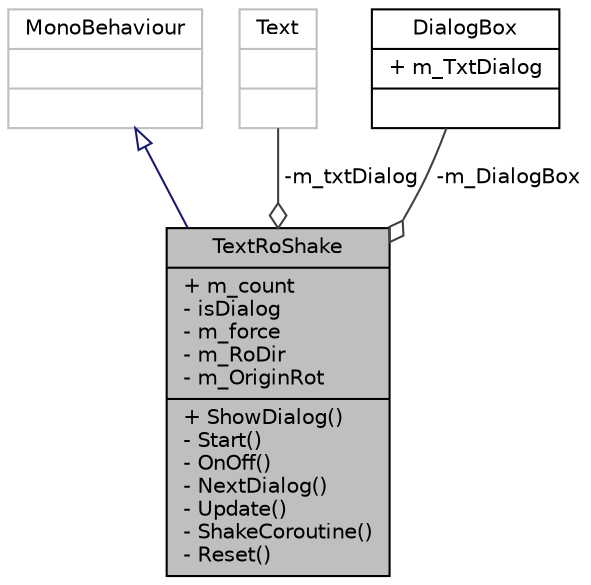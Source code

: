 digraph "TextRoShake"
{
 // LATEX_PDF_SIZE
  edge [fontname="Helvetica",fontsize="10",labelfontname="Helvetica",labelfontsize="10"];
  node [fontname="Helvetica",fontsize="10",shape=record];
  Node1 [label="{TextRoShake\n|+ m_count\l- isDialog\l- m_force\l- m_RoDir\l- m_OriginRot\l|+ ShowDialog()\l- Start()\l- OnOff()\l- NextDialog()\l- Update()\l- ShakeCoroutine()\l- Reset()\l}",height=0.2,width=0.4,color="black", fillcolor="grey75", style="filled", fontcolor="black",tooltip=" "];
  Node2 -> Node1 [dir="back",color="midnightblue",fontsize="10",style="solid",arrowtail="onormal",fontname="Helvetica"];
  Node2 [label="{MonoBehaviour\n||}",height=0.2,width=0.4,color="grey75", fillcolor="white", style="filled",tooltip=" "];
  Node3 -> Node1 [color="grey25",fontsize="10",style="solid",label=" -m_txtDialog" ,arrowhead="odiamond",fontname="Helvetica"];
  Node3 [label="{Text\n||}",height=0.2,width=0.4,color="grey75", fillcolor="white", style="filled",tooltip=" "];
  Node4 -> Node1 [color="grey25",fontsize="10",style="solid",label=" -m_DialogBox" ,arrowhead="odiamond",fontname="Helvetica"];
  Node4 [label="{DialogBox\n|+ m_TxtDialog\l|}",height=0.2,width=0.4,color="black", fillcolor="white", style="filled",URL="$class_dialog_box.html",tooltip=" "];
}

